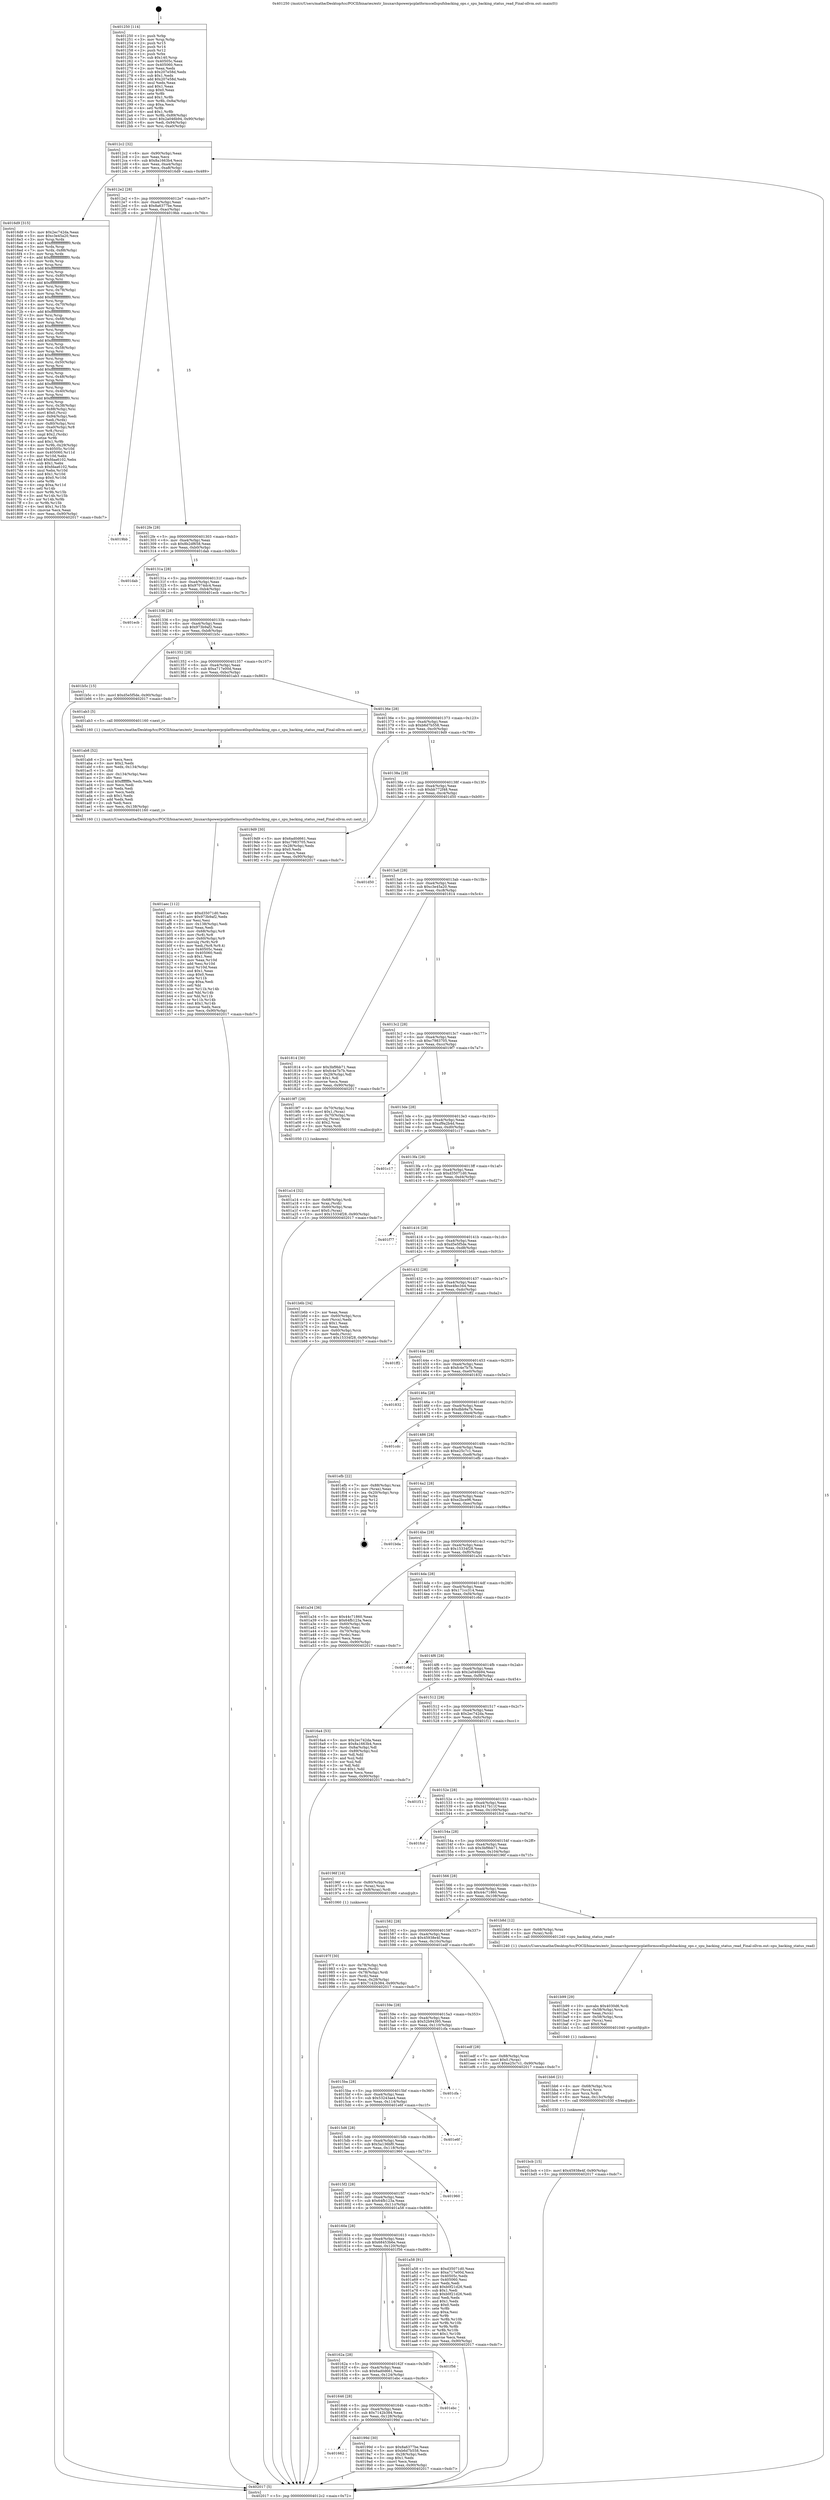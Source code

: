 digraph "0x401250" {
  label = "0x401250 (/mnt/c/Users/mathe/Desktop/tcc/POCII/binaries/extr_linuxarchpowerpcplatformscellspufsbacking_ops.c_spu_backing_status_read_Final-ollvm.out::main(0))"
  labelloc = "t"
  node[shape=record]

  Entry [label="",width=0.3,height=0.3,shape=circle,fillcolor=black,style=filled]
  "0x4012c2" [label="{
     0x4012c2 [32]\l
     | [instrs]\l
     &nbsp;&nbsp;0x4012c2 \<+6\>: mov -0x90(%rbp),%eax\l
     &nbsp;&nbsp;0x4012c8 \<+2\>: mov %eax,%ecx\l
     &nbsp;&nbsp;0x4012ca \<+6\>: sub $0x8a1663b4,%ecx\l
     &nbsp;&nbsp;0x4012d0 \<+6\>: mov %eax,-0xa4(%rbp)\l
     &nbsp;&nbsp;0x4012d6 \<+6\>: mov %ecx,-0xa8(%rbp)\l
     &nbsp;&nbsp;0x4012dc \<+6\>: je 00000000004016d9 \<main+0x489\>\l
  }"]
  "0x4016d9" [label="{
     0x4016d9 [315]\l
     | [instrs]\l
     &nbsp;&nbsp;0x4016d9 \<+5\>: mov $0x2ec742da,%eax\l
     &nbsp;&nbsp;0x4016de \<+5\>: mov $0xc3e45a20,%ecx\l
     &nbsp;&nbsp;0x4016e3 \<+3\>: mov %rsp,%rdx\l
     &nbsp;&nbsp;0x4016e6 \<+4\>: add $0xfffffffffffffff0,%rdx\l
     &nbsp;&nbsp;0x4016ea \<+3\>: mov %rdx,%rsp\l
     &nbsp;&nbsp;0x4016ed \<+7\>: mov %rdx,-0x88(%rbp)\l
     &nbsp;&nbsp;0x4016f4 \<+3\>: mov %rsp,%rdx\l
     &nbsp;&nbsp;0x4016f7 \<+4\>: add $0xfffffffffffffff0,%rdx\l
     &nbsp;&nbsp;0x4016fb \<+3\>: mov %rdx,%rsp\l
     &nbsp;&nbsp;0x4016fe \<+3\>: mov %rsp,%rsi\l
     &nbsp;&nbsp;0x401701 \<+4\>: add $0xfffffffffffffff0,%rsi\l
     &nbsp;&nbsp;0x401705 \<+3\>: mov %rsi,%rsp\l
     &nbsp;&nbsp;0x401708 \<+4\>: mov %rsi,-0x80(%rbp)\l
     &nbsp;&nbsp;0x40170c \<+3\>: mov %rsp,%rsi\l
     &nbsp;&nbsp;0x40170f \<+4\>: add $0xfffffffffffffff0,%rsi\l
     &nbsp;&nbsp;0x401713 \<+3\>: mov %rsi,%rsp\l
     &nbsp;&nbsp;0x401716 \<+4\>: mov %rsi,-0x78(%rbp)\l
     &nbsp;&nbsp;0x40171a \<+3\>: mov %rsp,%rsi\l
     &nbsp;&nbsp;0x40171d \<+4\>: add $0xfffffffffffffff0,%rsi\l
     &nbsp;&nbsp;0x401721 \<+3\>: mov %rsi,%rsp\l
     &nbsp;&nbsp;0x401724 \<+4\>: mov %rsi,-0x70(%rbp)\l
     &nbsp;&nbsp;0x401728 \<+3\>: mov %rsp,%rsi\l
     &nbsp;&nbsp;0x40172b \<+4\>: add $0xfffffffffffffff0,%rsi\l
     &nbsp;&nbsp;0x40172f \<+3\>: mov %rsi,%rsp\l
     &nbsp;&nbsp;0x401732 \<+4\>: mov %rsi,-0x68(%rbp)\l
     &nbsp;&nbsp;0x401736 \<+3\>: mov %rsp,%rsi\l
     &nbsp;&nbsp;0x401739 \<+4\>: add $0xfffffffffffffff0,%rsi\l
     &nbsp;&nbsp;0x40173d \<+3\>: mov %rsi,%rsp\l
     &nbsp;&nbsp;0x401740 \<+4\>: mov %rsi,-0x60(%rbp)\l
     &nbsp;&nbsp;0x401744 \<+3\>: mov %rsp,%rsi\l
     &nbsp;&nbsp;0x401747 \<+4\>: add $0xfffffffffffffff0,%rsi\l
     &nbsp;&nbsp;0x40174b \<+3\>: mov %rsi,%rsp\l
     &nbsp;&nbsp;0x40174e \<+4\>: mov %rsi,-0x58(%rbp)\l
     &nbsp;&nbsp;0x401752 \<+3\>: mov %rsp,%rsi\l
     &nbsp;&nbsp;0x401755 \<+4\>: add $0xfffffffffffffff0,%rsi\l
     &nbsp;&nbsp;0x401759 \<+3\>: mov %rsi,%rsp\l
     &nbsp;&nbsp;0x40175c \<+4\>: mov %rsi,-0x50(%rbp)\l
     &nbsp;&nbsp;0x401760 \<+3\>: mov %rsp,%rsi\l
     &nbsp;&nbsp;0x401763 \<+4\>: add $0xfffffffffffffff0,%rsi\l
     &nbsp;&nbsp;0x401767 \<+3\>: mov %rsi,%rsp\l
     &nbsp;&nbsp;0x40176a \<+4\>: mov %rsi,-0x48(%rbp)\l
     &nbsp;&nbsp;0x40176e \<+3\>: mov %rsp,%rsi\l
     &nbsp;&nbsp;0x401771 \<+4\>: add $0xfffffffffffffff0,%rsi\l
     &nbsp;&nbsp;0x401775 \<+3\>: mov %rsi,%rsp\l
     &nbsp;&nbsp;0x401778 \<+4\>: mov %rsi,-0x40(%rbp)\l
     &nbsp;&nbsp;0x40177c \<+3\>: mov %rsp,%rsi\l
     &nbsp;&nbsp;0x40177f \<+4\>: add $0xfffffffffffffff0,%rsi\l
     &nbsp;&nbsp;0x401783 \<+3\>: mov %rsi,%rsp\l
     &nbsp;&nbsp;0x401786 \<+4\>: mov %rsi,-0x38(%rbp)\l
     &nbsp;&nbsp;0x40178a \<+7\>: mov -0x88(%rbp),%rsi\l
     &nbsp;&nbsp;0x401791 \<+6\>: movl $0x0,(%rsi)\l
     &nbsp;&nbsp;0x401797 \<+6\>: mov -0x94(%rbp),%edi\l
     &nbsp;&nbsp;0x40179d \<+2\>: mov %edi,(%rdx)\l
     &nbsp;&nbsp;0x40179f \<+4\>: mov -0x80(%rbp),%rsi\l
     &nbsp;&nbsp;0x4017a3 \<+7\>: mov -0xa0(%rbp),%r8\l
     &nbsp;&nbsp;0x4017aa \<+3\>: mov %r8,(%rsi)\l
     &nbsp;&nbsp;0x4017ad \<+3\>: cmpl $0x2,(%rdx)\l
     &nbsp;&nbsp;0x4017b0 \<+4\>: setne %r9b\l
     &nbsp;&nbsp;0x4017b4 \<+4\>: and $0x1,%r9b\l
     &nbsp;&nbsp;0x4017b8 \<+4\>: mov %r9b,-0x29(%rbp)\l
     &nbsp;&nbsp;0x4017bc \<+8\>: mov 0x40505c,%r10d\l
     &nbsp;&nbsp;0x4017c4 \<+8\>: mov 0x405060,%r11d\l
     &nbsp;&nbsp;0x4017cc \<+3\>: mov %r10d,%ebx\l
     &nbsp;&nbsp;0x4017cf \<+6\>: add $0xfdaa6102,%ebx\l
     &nbsp;&nbsp;0x4017d5 \<+3\>: sub $0x1,%ebx\l
     &nbsp;&nbsp;0x4017d8 \<+6\>: sub $0xfdaa6102,%ebx\l
     &nbsp;&nbsp;0x4017de \<+4\>: imul %ebx,%r10d\l
     &nbsp;&nbsp;0x4017e2 \<+4\>: and $0x1,%r10d\l
     &nbsp;&nbsp;0x4017e6 \<+4\>: cmp $0x0,%r10d\l
     &nbsp;&nbsp;0x4017ea \<+4\>: sete %r9b\l
     &nbsp;&nbsp;0x4017ee \<+4\>: cmp $0xa,%r11d\l
     &nbsp;&nbsp;0x4017f2 \<+4\>: setl %r14b\l
     &nbsp;&nbsp;0x4017f6 \<+3\>: mov %r9b,%r15b\l
     &nbsp;&nbsp;0x4017f9 \<+3\>: and %r14b,%r15b\l
     &nbsp;&nbsp;0x4017fc \<+3\>: xor %r14b,%r9b\l
     &nbsp;&nbsp;0x4017ff \<+3\>: or %r9b,%r15b\l
     &nbsp;&nbsp;0x401802 \<+4\>: test $0x1,%r15b\l
     &nbsp;&nbsp;0x401806 \<+3\>: cmovne %ecx,%eax\l
     &nbsp;&nbsp;0x401809 \<+6\>: mov %eax,-0x90(%rbp)\l
     &nbsp;&nbsp;0x40180f \<+5\>: jmp 0000000000402017 \<main+0xdc7\>\l
  }"]
  "0x4012e2" [label="{
     0x4012e2 [28]\l
     | [instrs]\l
     &nbsp;&nbsp;0x4012e2 \<+5\>: jmp 00000000004012e7 \<main+0x97\>\l
     &nbsp;&nbsp;0x4012e7 \<+6\>: mov -0xa4(%rbp),%eax\l
     &nbsp;&nbsp;0x4012ed \<+5\>: sub $0x8a6377be,%eax\l
     &nbsp;&nbsp;0x4012f2 \<+6\>: mov %eax,-0xac(%rbp)\l
     &nbsp;&nbsp;0x4012f8 \<+6\>: je 00000000004019bb \<main+0x76b\>\l
  }"]
  Exit [label="",width=0.3,height=0.3,shape=circle,fillcolor=black,style=filled,peripheries=2]
  "0x4019bb" [label="{
     0x4019bb\l
  }", style=dashed]
  "0x4012fe" [label="{
     0x4012fe [28]\l
     | [instrs]\l
     &nbsp;&nbsp;0x4012fe \<+5\>: jmp 0000000000401303 \<main+0xb3\>\l
     &nbsp;&nbsp;0x401303 \<+6\>: mov -0xa4(%rbp),%eax\l
     &nbsp;&nbsp;0x401309 \<+5\>: sub $0x8b2df658,%eax\l
     &nbsp;&nbsp;0x40130e \<+6\>: mov %eax,-0xb0(%rbp)\l
     &nbsp;&nbsp;0x401314 \<+6\>: je 0000000000401dab \<main+0xb5b\>\l
  }"]
  "0x401bcb" [label="{
     0x401bcb [15]\l
     | [instrs]\l
     &nbsp;&nbsp;0x401bcb \<+10\>: movl $0x45938e4f,-0x90(%rbp)\l
     &nbsp;&nbsp;0x401bd5 \<+5\>: jmp 0000000000402017 \<main+0xdc7\>\l
  }"]
  "0x401dab" [label="{
     0x401dab\l
  }", style=dashed]
  "0x40131a" [label="{
     0x40131a [28]\l
     | [instrs]\l
     &nbsp;&nbsp;0x40131a \<+5\>: jmp 000000000040131f \<main+0xcf\>\l
     &nbsp;&nbsp;0x40131f \<+6\>: mov -0xa4(%rbp),%eax\l
     &nbsp;&nbsp;0x401325 \<+5\>: sub $0x97074dc4,%eax\l
     &nbsp;&nbsp;0x40132a \<+6\>: mov %eax,-0xb4(%rbp)\l
     &nbsp;&nbsp;0x401330 \<+6\>: je 0000000000401ecb \<main+0xc7b\>\l
  }"]
  "0x401bb6" [label="{
     0x401bb6 [21]\l
     | [instrs]\l
     &nbsp;&nbsp;0x401bb6 \<+4\>: mov -0x68(%rbp),%rcx\l
     &nbsp;&nbsp;0x401bba \<+3\>: mov (%rcx),%rcx\l
     &nbsp;&nbsp;0x401bbd \<+3\>: mov %rcx,%rdi\l
     &nbsp;&nbsp;0x401bc0 \<+6\>: mov %eax,-0x13c(%rbp)\l
     &nbsp;&nbsp;0x401bc6 \<+5\>: call 0000000000401030 \<free@plt\>\l
     | [calls]\l
     &nbsp;&nbsp;0x401030 \{1\} (unknown)\l
  }"]
  "0x401ecb" [label="{
     0x401ecb\l
  }", style=dashed]
  "0x401336" [label="{
     0x401336 [28]\l
     | [instrs]\l
     &nbsp;&nbsp;0x401336 \<+5\>: jmp 000000000040133b \<main+0xeb\>\l
     &nbsp;&nbsp;0x40133b \<+6\>: mov -0xa4(%rbp),%eax\l
     &nbsp;&nbsp;0x401341 \<+5\>: sub $0x973b9af2,%eax\l
     &nbsp;&nbsp;0x401346 \<+6\>: mov %eax,-0xb8(%rbp)\l
     &nbsp;&nbsp;0x40134c \<+6\>: je 0000000000401b5c \<main+0x90c\>\l
  }"]
  "0x401b99" [label="{
     0x401b99 [29]\l
     | [instrs]\l
     &nbsp;&nbsp;0x401b99 \<+10\>: movabs $0x4030d6,%rdi\l
     &nbsp;&nbsp;0x401ba3 \<+4\>: mov -0x58(%rbp),%rcx\l
     &nbsp;&nbsp;0x401ba7 \<+2\>: mov %eax,(%rcx)\l
     &nbsp;&nbsp;0x401ba9 \<+4\>: mov -0x58(%rbp),%rcx\l
     &nbsp;&nbsp;0x401bad \<+2\>: mov (%rcx),%esi\l
     &nbsp;&nbsp;0x401baf \<+2\>: mov $0x0,%al\l
     &nbsp;&nbsp;0x401bb1 \<+5\>: call 0000000000401040 \<printf@plt\>\l
     | [calls]\l
     &nbsp;&nbsp;0x401040 \{1\} (unknown)\l
  }"]
  "0x401b5c" [label="{
     0x401b5c [15]\l
     | [instrs]\l
     &nbsp;&nbsp;0x401b5c \<+10\>: movl $0xd5e5f5de,-0x90(%rbp)\l
     &nbsp;&nbsp;0x401b66 \<+5\>: jmp 0000000000402017 \<main+0xdc7\>\l
  }"]
  "0x401352" [label="{
     0x401352 [28]\l
     | [instrs]\l
     &nbsp;&nbsp;0x401352 \<+5\>: jmp 0000000000401357 \<main+0x107\>\l
     &nbsp;&nbsp;0x401357 \<+6\>: mov -0xa4(%rbp),%eax\l
     &nbsp;&nbsp;0x40135d \<+5\>: sub $0xa717e00d,%eax\l
     &nbsp;&nbsp;0x401362 \<+6\>: mov %eax,-0xbc(%rbp)\l
     &nbsp;&nbsp;0x401368 \<+6\>: je 0000000000401ab3 \<main+0x863\>\l
  }"]
  "0x401aec" [label="{
     0x401aec [112]\l
     | [instrs]\l
     &nbsp;&nbsp;0x401aec \<+5\>: mov $0xd35071d0,%ecx\l
     &nbsp;&nbsp;0x401af1 \<+5\>: mov $0x973b9af2,%edx\l
     &nbsp;&nbsp;0x401af6 \<+2\>: xor %esi,%esi\l
     &nbsp;&nbsp;0x401af8 \<+6\>: mov -0x138(%rbp),%edi\l
     &nbsp;&nbsp;0x401afe \<+3\>: imul %eax,%edi\l
     &nbsp;&nbsp;0x401b01 \<+4\>: mov -0x68(%rbp),%r8\l
     &nbsp;&nbsp;0x401b05 \<+3\>: mov (%r8),%r8\l
     &nbsp;&nbsp;0x401b08 \<+4\>: mov -0x60(%rbp),%r9\l
     &nbsp;&nbsp;0x401b0c \<+3\>: movslq (%r9),%r9\l
     &nbsp;&nbsp;0x401b0f \<+4\>: mov %edi,(%r8,%r9,4)\l
     &nbsp;&nbsp;0x401b13 \<+7\>: mov 0x40505c,%eax\l
     &nbsp;&nbsp;0x401b1a \<+7\>: mov 0x405060,%edi\l
     &nbsp;&nbsp;0x401b21 \<+3\>: sub $0x1,%esi\l
     &nbsp;&nbsp;0x401b24 \<+3\>: mov %eax,%r10d\l
     &nbsp;&nbsp;0x401b27 \<+3\>: add %esi,%r10d\l
     &nbsp;&nbsp;0x401b2a \<+4\>: imul %r10d,%eax\l
     &nbsp;&nbsp;0x401b2e \<+3\>: and $0x1,%eax\l
     &nbsp;&nbsp;0x401b31 \<+3\>: cmp $0x0,%eax\l
     &nbsp;&nbsp;0x401b34 \<+4\>: sete %r11b\l
     &nbsp;&nbsp;0x401b38 \<+3\>: cmp $0xa,%edi\l
     &nbsp;&nbsp;0x401b3b \<+3\>: setl %bl\l
     &nbsp;&nbsp;0x401b3e \<+3\>: mov %r11b,%r14b\l
     &nbsp;&nbsp;0x401b41 \<+3\>: and %bl,%r14b\l
     &nbsp;&nbsp;0x401b44 \<+3\>: xor %bl,%r11b\l
     &nbsp;&nbsp;0x401b47 \<+3\>: or %r11b,%r14b\l
     &nbsp;&nbsp;0x401b4a \<+4\>: test $0x1,%r14b\l
     &nbsp;&nbsp;0x401b4e \<+3\>: cmovne %edx,%ecx\l
     &nbsp;&nbsp;0x401b51 \<+6\>: mov %ecx,-0x90(%rbp)\l
     &nbsp;&nbsp;0x401b57 \<+5\>: jmp 0000000000402017 \<main+0xdc7\>\l
  }"]
  "0x401ab3" [label="{
     0x401ab3 [5]\l
     | [instrs]\l
     &nbsp;&nbsp;0x401ab3 \<+5\>: call 0000000000401160 \<next_i\>\l
     | [calls]\l
     &nbsp;&nbsp;0x401160 \{1\} (/mnt/c/Users/mathe/Desktop/tcc/POCII/binaries/extr_linuxarchpowerpcplatformscellspufsbacking_ops.c_spu_backing_status_read_Final-ollvm.out::next_i)\l
  }"]
  "0x40136e" [label="{
     0x40136e [28]\l
     | [instrs]\l
     &nbsp;&nbsp;0x40136e \<+5\>: jmp 0000000000401373 \<main+0x123\>\l
     &nbsp;&nbsp;0x401373 \<+6\>: mov -0xa4(%rbp),%eax\l
     &nbsp;&nbsp;0x401379 \<+5\>: sub $0xb6d7b558,%eax\l
     &nbsp;&nbsp;0x40137e \<+6\>: mov %eax,-0xc0(%rbp)\l
     &nbsp;&nbsp;0x401384 \<+6\>: je 00000000004019d9 \<main+0x789\>\l
  }"]
  "0x401ab8" [label="{
     0x401ab8 [52]\l
     | [instrs]\l
     &nbsp;&nbsp;0x401ab8 \<+2\>: xor %ecx,%ecx\l
     &nbsp;&nbsp;0x401aba \<+5\>: mov $0x2,%edx\l
     &nbsp;&nbsp;0x401abf \<+6\>: mov %edx,-0x134(%rbp)\l
     &nbsp;&nbsp;0x401ac5 \<+1\>: cltd\l
     &nbsp;&nbsp;0x401ac6 \<+6\>: mov -0x134(%rbp),%esi\l
     &nbsp;&nbsp;0x401acc \<+2\>: idiv %esi\l
     &nbsp;&nbsp;0x401ace \<+6\>: imul $0xfffffffe,%edx,%edx\l
     &nbsp;&nbsp;0x401ad4 \<+2\>: mov %ecx,%edi\l
     &nbsp;&nbsp;0x401ad6 \<+2\>: sub %edx,%edi\l
     &nbsp;&nbsp;0x401ad8 \<+2\>: mov %ecx,%edx\l
     &nbsp;&nbsp;0x401ada \<+3\>: sub $0x1,%edx\l
     &nbsp;&nbsp;0x401add \<+2\>: add %edx,%edi\l
     &nbsp;&nbsp;0x401adf \<+2\>: sub %edi,%ecx\l
     &nbsp;&nbsp;0x401ae1 \<+6\>: mov %ecx,-0x138(%rbp)\l
     &nbsp;&nbsp;0x401ae7 \<+5\>: call 0000000000401160 \<next_i\>\l
     | [calls]\l
     &nbsp;&nbsp;0x401160 \{1\} (/mnt/c/Users/mathe/Desktop/tcc/POCII/binaries/extr_linuxarchpowerpcplatformscellspufsbacking_ops.c_spu_backing_status_read_Final-ollvm.out::next_i)\l
  }"]
  "0x4019d9" [label="{
     0x4019d9 [30]\l
     | [instrs]\l
     &nbsp;&nbsp;0x4019d9 \<+5\>: mov $0x6ad0d661,%eax\l
     &nbsp;&nbsp;0x4019de \<+5\>: mov $0xc7983705,%ecx\l
     &nbsp;&nbsp;0x4019e3 \<+3\>: mov -0x28(%rbp),%edx\l
     &nbsp;&nbsp;0x4019e6 \<+3\>: cmp $0x0,%edx\l
     &nbsp;&nbsp;0x4019e9 \<+3\>: cmove %ecx,%eax\l
     &nbsp;&nbsp;0x4019ec \<+6\>: mov %eax,-0x90(%rbp)\l
     &nbsp;&nbsp;0x4019f2 \<+5\>: jmp 0000000000402017 \<main+0xdc7\>\l
  }"]
  "0x40138a" [label="{
     0x40138a [28]\l
     | [instrs]\l
     &nbsp;&nbsp;0x40138a \<+5\>: jmp 000000000040138f \<main+0x13f\>\l
     &nbsp;&nbsp;0x40138f \<+6\>: mov -0xa4(%rbp),%eax\l
     &nbsp;&nbsp;0x401395 \<+5\>: sub $0xbb772f48,%eax\l
     &nbsp;&nbsp;0x40139a \<+6\>: mov %eax,-0xc4(%rbp)\l
     &nbsp;&nbsp;0x4013a0 \<+6\>: je 0000000000401d50 \<main+0xb00\>\l
  }"]
  "0x401a14" [label="{
     0x401a14 [32]\l
     | [instrs]\l
     &nbsp;&nbsp;0x401a14 \<+4\>: mov -0x68(%rbp),%rdi\l
     &nbsp;&nbsp;0x401a18 \<+3\>: mov %rax,(%rdi)\l
     &nbsp;&nbsp;0x401a1b \<+4\>: mov -0x60(%rbp),%rax\l
     &nbsp;&nbsp;0x401a1f \<+6\>: movl $0x0,(%rax)\l
     &nbsp;&nbsp;0x401a25 \<+10\>: movl $0x15334f28,-0x90(%rbp)\l
     &nbsp;&nbsp;0x401a2f \<+5\>: jmp 0000000000402017 \<main+0xdc7\>\l
  }"]
  "0x401d50" [label="{
     0x401d50\l
  }", style=dashed]
  "0x4013a6" [label="{
     0x4013a6 [28]\l
     | [instrs]\l
     &nbsp;&nbsp;0x4013a6 \<+5\>: jmp 00000000004013ab \<main+0x15b\>\l
     &nbsp;&nbsp;0x4013ab \<+6\>: mov -0xa4(%rbp),%eax\l
     &nbsp;&nbsp;0x4013b1 \<+5\>: sub $0xc3e45a20,%eax\l
     &nbsp;&nbsp;0x4013b6 \<+6\>: mov %eax,-0xc8(%rbp)\l
     &nbsp;&nbsp;0x4013bc \<+6\>: je 0000000000401814 \<main+0x5c4\>\l
  }"]
  "0x401662" [label="{
     0x401662\l
  }", style=dashed]
  "0x401814" [label="{
     0x401814 [30]\l
     | [instrs]\l
     &nbsp;&nbsp;0x401814 \<+5\>: mov $0x3bf9bb71,%eax\l
     &nbsp;&nbsp;0x401819 \<+5\>: mov $0xfc4e7b7b,%ecx\l
     &nbsp;&nbsp;0x40181e \<+3\>: mov -0x29(%rbp),%dl\l
     &nbsp;&nbsp;0x401821 \<+3\>: test $0x1,%dl\l
     &nbsp;&nbsp;0x401824 \<+3\>: cmovne %ecx,%eax\l
     &nbsp;&nbsp;0x401827 \<+6\>: mov %eax,-0x90(%rbp)\l
     &nbsp;&nbsp;0x40182d \<+5\>: jmp 0000000000402017 \<main+0xdc7\>\l
  }"]
  "0x4013c2" [label="{
     0x4013c2 [28]\l
     | [instrs]\l
     &nbsp;&nbsp;0x4013c2 \<+5\>: jmp 00000000004013c7 \<main+0x177\>\l
     &nbsp;&nbsp;0x4013c7 \<+6\>: mov -0xa4(%rbp),%eax\l
     &nbsp;&nbsp;0x4013cd \<+5\>: sub $0xc7983705,%eax\l
     &nbsp;&nbsp;0x4013d2 \<+6\>: mov %eax,-0xcc(%rbp)\l
     &nbsp;&nbsp;0x4013d8 \<+6\>: je 00000000004019f7 \<main+0x7a7\>\l
  }"]
  "0x40199d" [label="{
     0x40199d [30]\l
     | [instrs]\l
     &nbsp;&nbsp;0x40199d \<+5\>: mov $0x8a6377be,%eax\l
     &nbsp;&nbsp;0x4019a2 \<+5\>: mov $0xb6d7b558,%ecx\l
     &nbsp;&nbsp;0x4019a7 \<+3\>: mov -0x28(%rbp),%edx\l
     &nbsp;&nbsp;0x4019aa \<+3\>: cmp $0x1,%edx\l
     &nbsp;&nbsp;0x4019ad \<+3\>: cmovl %ecx,%eax\l
     &nbsp;&nbsp;0x4019b0 \<+6\>: mov %eax,-0x90(%rbp)\l
     &nbsp;&nbsp;0x4019b6 \<+5\>: jmp 0000000000402017 \<main+0xdc7\>\l
  }"]
  "0x4019f7" [label="{
     0x4019f7 [29]\l
     | [instrs]\l
     &nbsp;&nbsp;0x4019f7 \<+4\>: mov -0x70(%rbp),%rax\l
     &nbsp;&nbsp;0x4019fb \<+6\>: movl $0x1,(%rax)\l
     &nbsp;&nbsp;0x401a01 \<+4\>: mov -0x70(%rbp),%rax\l
     &nbsp;&nbsp;0x401a05 \<+3\>: movslq (%rax),%rax\l
     &nbsp;&nbsp;0x401a08 \<+4\>: shl $0x2,%rax\l
     &nbsp;&nbsp;0x401a0c \<+3\>: mov %rax,%rdi\l
     &nbsp;&nbsp;0x401a0f \<+5\>: call 0000000000401050 \<malloc@plt\>\l
     | [calls]\l
     &nbsp;&nbsp;0x401050 \{1\} (unknown)\l
  }"]
  "0x4013de" [label="{
     0x4013de [28]\l
     | [instrs]\l
     &nbsp;&nbsp;0x4013de \<+5\>: jmp 00000000004013e3 \<main+0x193\>\l
     &nbsp;&nbsp;0x4013e3 \<+6\>: mov -0xa4(%rbp),%eax\l
     &nbsp;&nbsp;0x4013e9 \<+5\>: sub $0xcf9a2b4d,%eax\l
     &nbsp;&nbsp;0x4013ee \<+6\>: mov %eax,-0xd0(%rbp)\l
     &nbsp;&nbsp;0x4013f4 \<+6\>: je 0000000000401c17 \<main+0x9c7\>\l
  }"]
  "0x401646" [label="{
     0x401646 [28]\l
     | [instrs]\l
     &nbsp;&nbsp;0x401646 \<+5\>: jmp 000000000040164b \<main+0x3fb\>\l
     &nbsp;&nbsp;0x40164b \<+6\>: mov -0xa4(%rbp),%eax\l
     &nbsp;&nbsp;0x401651 \<+5\>: sub $0x7142b384,%eax\l
     &nbsp;&nbsp;0x401656 \<+6\>: mov %eax,-0x128(%rbp)\l
     &nbsp;&nbsp;0x40165c \<+6\>: je 000000000040199d \<main+0x74d\>\l
  }"]
  "0x401c17" [label="{
     0x401c17\l
  }", style=dashed]
  "0x4013fa" [label="{
     0x4013fa [28]\l
     | [instrs]\l
     &nbsp;&nbsp;0x4013fa \<+5\>: jmp 00000000004013ff \<main+0x1af\>\l
     &nbsp;&nbsp;0x4013ff \<+6\>: mov -0xa4(%rbp),%eax\l
     &nbsp;&nbsp;0x401405 \<+5\>: sub $0xd35071d0,%eax\l
     &nbsp;&nbsp;0x40140a \<+6\>: mov %eax,-0xd4(%rbp)\l
     &nbsp;&nbsp;0x401410 \<+6\>: je 0000000000401f77 \<main+0xd27\>\l
  }"]
  "0x401ebc" [label="{
     0x401ebc\l
  }", style=dashed]
  "0x401f77" [label="{
     0x401f77\l
  }", style=dashed]
  "0x401416" [label="{
     0x401416 [28]\l
     | [instrs]\l
     &nbsp;&nbsp;0x401416 \<+5\>: jmp 000000000040141b \<main+0x1cb\>\l
     &nbsp;&nbsp;0x40141b \<+6\>: mov -0xa4(%rbp),%eax\l
     &nbsp;&nbsp;0x401421 \<+5\>: sub $0xd5e5f5de,%eax\l
     &nbsp;&nbsp;0x401426 \<+6\>: mov %eax,-0xd8(%rbp)\l
     &nbsp;&nbsp;0x40142c \<+6\>: je 0000000000401b6b \<main+0x91b\>\l
  }"]
  "0x40162a" [label="{
     0x40162a [28]\l
     | [instrs]\l
     &nbsp;&nbsp;0x40162a \<+5\>: jmp 000000000040162f \<main+0x3df\>\l
     &nbsp;&nbsp;0x40162f \<+6\>: mov -0xa4(%rbp),%eax\l
     &nbsp;&nbsp;0x401635 \<+5\>: sub $0x6ad0d661,%eax\l
     &nbsp;&nbsp;0x40163a \<+6\>: mov %eax,-0x124(%rbp)\l
     &nbsp;&nbsp;0x401640 \<+6\>: je 0000000000401ebc \<main+0xc6c\>\l
  }"]
  "0x401b6b" [label="{
     0x401b6b [34]\l
     | [instrs]\l
     &nbsp;&nbsp;0x401b6b \<+2\>: xor %eax,%eax\l
     &nbsp;&nbsp;0x401b6d \<+4\>: mov -0x60(%rbp),%rcx\l
     &nbsp;&nbsp;0x401b71 \<+2\>: mov (%rcx),%edx\l
     &nbsp;&nbsp;0x401b73 \<+3\>: sub $0x1,%eax\l
     &nbsp;&nbsp;0x401b76 \<+2\>: sub %eax,%edx\l
     &nbsp;&nbsp;0x401b78 \<+4\>: mov -0x60(%rbp),%rcx\l
     &nbsp;&nbsp;0x401b7c \<+2\>: mov %edx,(%rcx)\l
     &nbsp;&nbsp;0x401b7e \<+10\>: movl $0x15334f28,-0x90(%rbp)\l
     &nbsp;&nbsp;0x401b88 \<+5\>: jmp 0000000000402017 \<main+0xdc7\>\l
  }"]
  "0x401432" [label="{
     0x401432 [28]\l
     | [instrs]\l
     &nbsp;&nbsp;0x401432 \<+5\>: jmp 0000000000401437 \<main+0x1e7\>\l
     &nbsp;&nbsp;0x401437 \<+6\>: mov -0xa4(%rbp),%eax\l
     &nbsp;&nbsp;0x40143d \<+5\>: sub $0xe4fec344,%eax\l
     &nbsp;&nbsp;0x401442 \<+6\>: mov %eax,-0xdc(%rbp)\l
     &nbsp;&nbsp;0x401448 \<+6\>: je 0000000000401ff2 \<main+0xda2\>\l
  }"]
  "0x401f56" [label="{
     0x401f56\l
  }", style=dashed]
  "0x401ff2" [label="{
     0x401ff2\l
  }", style=dashed]
  "0x40144e" [label="{
     0x40144e [28]\l
     | [instrs]\l
     &nbsp;&nbsp;0x40144e \<+5\>: jmp 0000000000401453 \<main+0x203\>\l
     &nbsp;&nbsp;0x401453 \<+6\>: mov -0xa4(%rbp),%eax\l
     &nbsp;&nbsp;0x401459 \<+5\>: sub $0xfc4e7b7b,%eax\l
     &nbsp;&nbsp;0x40145e \<+6\>: mov %eax,-0xe0(%rbp)\l
     &nbsp;&nbsp;0x401464 \<+6\>: je 0000000000401832 \<main+0x5e2\>\l
  }"]
  "0x40160e" [label="{
     0x40160e [28]\l
     | [instrs]\l
     &nbsp;&nbsp;0x40160e \<+5\>: jmp 0000000000401613 \<main+0x3c3\>\l
     &nbsp;&nbsp;0x401613 \<+6\>: mov -0xa4(%rbp),%eax\l
     &nbsp;&nbsp;0x401619 \<+5\>: sub $0x68453b6e,%eax\l
     &nbsp;&nbsp;0x40161e \<+6\>: mov %eax,-0x120(%rbp)\l
     &nbsp;&nbsp;0x401624 \<+6\>: je 0000000000401f56 \<main+0xd06\>\l
  }"]
  "0x401832" [label="{
     0x401832\l
  }", style=dashed]
  "0x40146a" [label="{
     0x40146a [28]\l
     | [instrs]\l
     &nbsp;&nbsp;0x40146a \<+5\>: jmp 000000000040146f \<main+0x21f\>\l
     &nbsp;&nbsp;0x40146f \<+6\>: mov -0xa4(%rbp),%eax\l
     &nbsp;&nbsp;0x401475 \<+5\>: sub $0xdbb9a7b,%eax\l
     &nbsp;&nbsp;0x40147a \<+6\>: mov %eax,-0xe4(%rbp)\l
     &nbsp;&nbsp;0x401480 \<+6\>: je 0000000000401cdc \<main+0xa8c\>\l
  }"]
  "0x401a58" [label="{
     0x401a58 [91]\l
     | [instrs]\l
     &nbsp;&nbsp;0x401a58 \<+5\>: mov $0xd35071d0,%eax\l
     &nbsp;&nbsp;0x401a5d \<+5\>: mov $0xa717e00d,%ecx\l
     &nbsp;&nbsp;0x401a62 \<+7\>: mov 0x40505c,%edx\l
     &nbsp;&nbsp;0x401a69 \<+7\>: mov 0x405060,%esi\l
     &nbsp;&nbsp;0x401a70 \<+2\>: mov %edx,%edi\l
     &nbsp;&nbsp;0x401a72 \<+6\>: add $0xb0f21d26,%edi\l
     &nbsp;&nbsp;0x401a78 \<+3\>: sub $0x1,%edi\l
     &nbsp;&nbsp;0x401a7b \<+6\>: sub $0xb0f21d26,%edi\l
     &nbsp;&nbsp;0x401a81 \<+3\>: imul %edi,%edx\l
     &nbsp;&nbsp;0x401a84 \<+3\>: and $0x1,%edx\l
     &nbsp;&nbsp;0x401a87 \<+3\>: cmp $0x0,%edx\l
     &nbsp;&nbsp;0x401a8a \<+4\>: sete %r8b\l
     &nbsp;&nbsp;0x401a8e \<+3\>: cmp $0xa,%esi\l
     &nbsp;&nbsp;0x401a91 \<+4\>: setl %r9b\l
     &nbsp;&nbsp;0x401a95 \<+3\>: mov %r8b,%r10b\l
     &nbsp;&nbsp;0x401a98 \<+3\>: and %r9b,%r10b\l
     &nbsp;&nbsp;0x401a9b \<+3\>: xor %r9b,%r8b\l
     &nbsp;&nbsp;0x401a9e \<+3\>: or %r8b,%r10b\l
     &nbsp;&nbsp;0x401aa1 \<+4\>: test $0x1,%r10b\l
     &nbsp;&nbsp;0x401aa5 \<+3\>: cmovne %ecx,%eax\l
     &nbsp;&nbsp;0x401aa8 \<+6\>: mov %eax,-0x90(%rbp)\l
     &nbsp;&nbsp;0x401aae \<+5\>: jmp 0000000000402017 \<main+0xdc7\>\l
  }"]
  "0x401cdc" [label="{
     0x401cdc\l
  }", style=dashed]
  "0x401486" [label="{
     0x401486 [28]\l
     | [instrs]\l
     &nbsp;&nbsp;0x401486 \<+5\>: jmp 000000000040148b \<main+0x23b\>\l
     &nbsp;&nbsp;0x40148b \<+6\>: mov -0xa4(%rbp),%eax\l
     &nbsp;&nbsp;0x401491 \<+5\>: sub $0xe25c7c1,%eax\l
     &nbsp;&nbsp;0x401496 \<+6\>: mov %eax,-0xe8(%rbp)\l
     &nbsp;&nbsp;0x40149c \<+6\>: je 0000000000401efb \<main+0xcab\>\l
  }"]
  "0x4015f2" [label="{
     0x4015f2 [28]\l
     | [instrs]\l
     &nbsp;&nbsp;0x4015f2 \<+5\>: jmp 00000000004015f7 \<main+0x3a7\>\l
     &nbsp;&nbsp;0x4015f7 \<+6\>: mov -0xa4(%rbp),%eax\l
     &nbsp;&nbsp;0x4015fd \<+5\>: sub $0x64fb123a,%eax\l
     &nbsp;&nbsp;0x401602 \<+6\>: mov %eax,-0x11c(%rbp)\l
     &nbsp;&nbsp;0x401608 \<+6\>: je 0000000000401a58 \<main+0x808\>\l
  }"]
  "0x401efb" [label="{
     0x401efb [22]\l
     | [instrs]\l
     &nbsp;&nbsp;0x401efb \<+7\>: mov -0x88(%rbp),%rax\l
     &nbsp;&nbsp;0x401f02 \<+2\>: mov (%rax),%eax\l
     &nbsp;&nbsp;0x401f04 \<+4\>: lea -0x20(%rbp),%rsp\l
     &nbsp;&nbsp;0x401f08 \<+1\>: pop %rbx\l
     &nbsp;&nbsp;0x401f09 \<+2\>: pop %r12\l
     &nbsp;&nbsp;0x401f0b \<+2\>: pop %r14\l
     &nbsp;&nbsp;0x401f0d \<+2\>: pop %r15\l
     &nbsp;&nbsp;0x401f0f \<+1\>: pop %rbp\l
     &nbsp;&nbsp;0x401f10 \<+1\>: ret\l
  }"]
  "0x4014a2" [label="{
     0x4014a2 [28]\l
     | [instrs]\l
     &nbsp;&nbsp;0x4014a2 \<+5\>: jmp 00000000004014a7 \<main+0x257\>\l
     &nbsp;&nbsp;0x4014a7 \<+6\>: mov -0xa4(%rbp),%eax\l
     &nbsp;&nbsp;0x4014ad \<+5\>: sub $0xe2bce96,%eax\l
     &nbsp;&nbsp;0x4014b2 \<+6\>: mov %eax,-0xec(%rbp)\l
     &nbsp;&nbsp;0x4014b8 \<+6\>: je 0000000000401bda \<main+0x98a\>\l
  }"]
  "0x401960" [label="{
     0x401960\l
  }", style=dashed]
  "0x401bda" [label="{
     0x401bda\l
  }", style=dashed]
  "0x4014be" [label="{
     0x4014be [28]\l
     | [instrs]\l
     &nbsp;&nbsp;0x4014be \<+5\>: jmp 00000000004014c3 \<main+0x273\>\l
     &nbsp;&nbsp;0x4014c3 \<+6\>: mov -0xa4(%rbp),%eax\l
     &nbsp;&nbsp;0x4014c9 \<+5\>: sub $0x15334f28,%eax\l
     &nbsp;&nbsp;0x4014ce \<+6\>: mov %eax,-0xf0(%rbp)\l
     &nbsp;&nbsp;0x4014d4 \<+6\>: je 0000000000401a34 \<main+0x7e4\>\l
  }"]
  "0x4015d6" [label="{
     0x4015d6 [28]\l
     | [instrs]\l
     &nbsp;&nbsp;0x4015d6 \<+5\>: jmp 00000000004015db \<main+0x38b\>\l
     &nbsp;&nbsp;0x4015db \<+6\>: mov -0xa4(%rbp),%eax\l
     &nbsp;&nbsp;0x4015e1 \<+5\>: sub $0x5a136bf0,%eax\l
     &nbsp;&nbsp;0x4015e6 \<+6\>: mov %eax,-0x118(%rbp)\l
     &nbsp;&nbsp;0x4015ec \<+6\>: je 0000000000401960 \<main+0x710\>\l
  }"]
  "0x401a34" [label="{
     0x401a34 [36]\l
     | [instrs]\l
     &nbsp;&nbsp;0x401a34 \<+5\>: mov $0x44c71860,%eax\l
     &nbsp;&nbsp;0x401a39 \<+5\>: mov $0x64fb123a,%ecx\l
     &nbsp;&nbsp;0x401a3e \<+4\>: mov -0x60(%rbp),%rdx\l
     &nbsp;&nbsp;0x401a42 \<+2\>: mov (%rdx),%esi\l
     &nbsp;&nbsp;0x401a44 \<+4\>: mov -0x70(%rbp),%rdx\l
     &nbsp;&nbsp;0x401a48 \<+2\>: cmp (%rdx),%esi\l
     &nbsp;&nbsp;0x401a4a \<+3\>: cmovl %ecx,%eax\l
     &nbsp;&nbsp;0x401a4d \<+6\>: mov %eax,-0x90(%rbp)\l
     &nbsp;&nbsp;0x401a53 \<+5\>: jmp 0000000000402017 \<main+0xdc7\>\l
  }"]
  "0x4014da" [label="{
     0x4014da [28]\l
     | [instrs]\l
     &nbsp;&nbsp;0x4014da \<+5\>: jmp 00000000004014df \<main+0x28f\>\l
     &nbsp;&nbsp;0x4014df \<+6\>: mov -0xa4(%rbp),%eax\l
     &nbsp;&nbsp;0x4014e5 \<+5\>: sub $0x171cc314,%eax\l
     &nbsp;&nbsp;0x4014ea \<+6\>: mov %eax,-0xf4(%rbp)\l
     &nbsp;&nbsp;0x4014f0 \<+6\>: je 0000000000401c6d \<main+0xa1d\>\l
  }"]
  "0x401e6f" [label="{
     0x401e6f\l
  }", style=dashed]
  "0x401c6d" [label="{
     0x401c6d\l
  }", style=dashed]
  "0x4014f6" [label="{
     0x4014f6 [28]\l
     | [instrs]\l
     &nbsp;&nbsp;0x4014f6 \<+5\>: jmp 00000000004014fb \<main+0x2ab\>\l
     &nbsp;&nbsp;0x4014fb \<+6\>: mov -0xa4(%rbp),%eax\l
     &nbsp;&nbsp;0x401501 \<+5\>: sub $0x2a046b94,%eax\l
     &nbsp;&nbsp;0x401506 \<+6\>: mov %eax,-0xf8(%rbp)\l
     &nbsp;&nbsp;0x40150c \<+6\>: je 00000000004016a4 \<main+0x454\>\l
  }"]
  "0x4015ba" [label="{
     0x4015ba [28]\l
     | [instrs]\l
     &nbsp;&nbsp;0x4015ba \<+5\>: jmp 00000000004015bf \<main+0x36f\>\l
     &nbsp;&nbsp;0x4015bf \<+6\>: mov -0xa4(%rbp),%eax\l
     &nbsp;&nbsp;0x4015c5 \<+5\>: sub $0x53243ae4,%eax\l
     &nbsp;&nbsp;0x4015ca \<+6\>: mov %eax,-0x114(%rbp)\l
     &nbsp;&nbsp;0x4015d0 \<+6\>: je 0000000000401e6f \<main+0xc1f\>\l
  }"]
  "0x4016a4" [label="{
     0x4016a4 [53]\l
     | [instrs]\l
     &nbsp;&nbsp;0x4016a4 \<+5\>: mov $0x2ec742da,%eax\l
     &nbsp;&nbsp;0x4016a9 \<+5\>: mov $0x8a1663b4,%ecx\l
     &nbsp;&nbsp;0x4016ae \<+6\>: mov -0x8a(%rbp),%dl\l
     &nbsp;&nbsp;0x4016b4 \<+7\>: mov -0x89(%rbp),%sil\l
     &nbsp;&nbsp;0x4016bb \<+3\>: mov %dl,%dil\l
     &nbsp;&nbsp;0x4016be \<+3\>: and %sil,%dil\l
     &nbsp;&nbsp;0x4016c1 \<+3\>: xor %sil,%dl\l
     &nbsp;&nbsp;0x4016c4 \<+3\>: or %dl,%dil\l
     &nbsp;&nbsp;0x4016c7 \<+4\>: test $0x1,%dil\l
     &nbsp;&nbsp;0x4016cb \<+3\>: cmovne %ecx,%eax\l
     &nbsp;&nbsp;0x4016ce \<+6\>: mov %eax,-0x90(%rbp)\l
     &nbsp;&nbsp;0x4016d4 \<+5\>: jmp 0000000000402017 \<main+0xdc7\>\l
  }"]
  "0x401512" [label="{
     0x401512 [28]\l
     | [instrs]\l
     &nbsp;&nbsp;0x401512 \<+5\>: jmp 0000000000401517 \<main+0x2c7\>\l
     &nbsp;&nbsp;0x401517 \<+6\>: mov -0xa4(%rbp),%eax\l
     &nbsp;&nbsp;0x40151d \<+5\>: sub $0x2ec742da,%eax\l
     &nbsp;&nbsp;0x401522 \<+6\>: mov %eax,-0xfc(%rbp)\l
     &nbsp;&nbsp;0x401528 \<+6\>: je 0000000000401f11 \<main+0xcc1\>\l
  }"]
  "0x402017" [label="{
     0x402017 [5]\l
     | [instrs]\l
     &nbsp;&nbsp;0x402017 \<+5\>: jmp 00000000004012c2 \<main+0x72\>\l
  }"]
  "0x401250" [label="{
     0x401250 [114]\l
     | [instrs]\l
     &nbsp;&nbsp;0x401250 \<+1\>: push %rbp\l
     &nbsp;&nbsp;0x401251 \<+3\>: mov %rsp,%rbp\l
     &nbsp;&nbsp;0x401254 \<+2\>: push %r15\l
     &nbsp;&nbsp;0x401256 \<+2\>: push %r14\l
     &nbsp;&nbsp;0x401258 \<+2\>: push %r12\l
     &nbsp;&nbsp;0x40125a \<+1\>: push %rbx\l
     &nbsp;&nbsp;0x40125b \<+7\>: sub $0x140,%rsp\l
     &nbsp;&nbsp;0x401262 \<+7\>: mov 0x40505c,%eax\l
     &nbsp;&nbsp;0x401269 \<+7\>: mov 0x405060,%ecx\l
     &nbsp;&nbsp;0x401270 \<+2\>: mov %eax,%edx\l
     &nbsp;&nbsp;0x401272 \<+6\>: sub $0x207e58d,%edx\l
     &nbsp;&nbsp;0x401278 \<+3\>: sub $0x1,%edx\l
     &nbsp;&nbsp;0x40127b \<+6\>: add $0x207e58d,%edx\l
     &nbsp;&nbsp;0x401281 \<+3\>: imul %edx,%eax\l
     &nbsp;&nbsp;0x401284 \<+3\>: and $0x1,%eax\l
     &nbsp;&nbsp;0x401287 \<+3\>: cmp $0x0,%eax\l
     &nbsp;&nbsp;0x40128a \<+4\>: sete %r8b\l
     &nbsp;&nbsp;0x40128e \<+4\>: and $0x1,%r8b\l
     &nbsp;&nbsp;0x401292 \<+7\>: mov %r8b,-0x8a(%rbp)\l
     &nbsp;&nbsp;0x401299 \<+3\>: cmp $0xa,%ecx\l
     &nbsp;&nbsp;0x40129c \<+4\>: setl %r8b\l
     &nbsp;&nbsp;0x4012a0 \<+4\>: and $0x1,%r8b\l
     &nbsp;&nbsp;0x4012a4 \<+7\>: mov %r8b,-0x89(%rbp)\l
     &nbsp;&nbsp;0x4012ab \<+10\>: movl $0x2a046b94,-0x90(%rbp)\l
     &nbsp;&nbsp;0x4012b5 \<+6\>: mov %edi,-0x94(%rbp)\l
     &nbsp;&nbsp;0x4012bb \<+7\>: mov %rsi,-0xa0(%rbp)\l
  }"]
  "0x401cfa" [label="{
     0x401cfa\l
  }", style=dashed]
  "0x40159e" [label="{
     0x40159e [28]\l
     | [instrs]\l
     &nbsp;&nbsp;0x40159e \<+5\>: jmp 00000000004015a3 \<main+0x353\>\l
     &nbsp;&nbsp;0x4015a3 \<+6\>: mov -0xa4(%rbp),%eax\l
     &nbsp;&nbsp;0x4015a9 \<+5\>: sub $0x52b94395,%eax\l
     &nbsp;&nbsp;0x4015ae \<+6\>: mov %eax,-0x110(%rbp)\l
     &nbsp;&nbsp;0x4015b4 \<+6\>: je 0000000000401cfa \<main+0xaaa\>\l
  }"]
  "0x401f11" [label="{
     0x401f11\l
  }", style=dashed]
  "0x40152e" [label="{
     0x40152e [28]\l
     | [instrs]\l
     &nbsp;&nbsp;0x40152e \<+5\>: jmp 0000000000401533 \<main+0x2e3\>\l
     &nbsp;&nbsp;0x401533 \<+6\>: mov -0xa4(%rbp),%eax\l
     &nbsp;&nbsp;0x401539 \<+5\>: sub $0x3417b11f,%eax\l
     &nbsp;&nbsp;0x40153e \<+6\>: mov %eax,-0x100(%rbp)\l
     &nbsp;&nbsp;0x401544 \<+6\>: je 0000000000401fcd \<main+0xd7d\>\l
  }"]
  "0x401edf" [label="{
     0x401edf [28]\l
     | [instrs]\l
     &nbsp;&nbsp;0x401edf \<+7\>: mov -0x88(%rbp),%rax\l
     &nbsp;&nbsp;0x401ee6 \<+6\>: movl $0x0,(%rax)\l
     &nbsp;&nbsp;0x401eec \<+10\>: movl $0xe25c7c1,-0x90(%rbp)\l
     &nbsp;&nbsp;0x401ef6 \<+5\>: jmp 0000000000402017 \<main+0xdc7\>\l
  }"]
  "0x401fcd" [label="{
     0x401fcd\l
  }", style=dashed]
  "0x40154a" [label="{
     0x40154a [28]\l
     | [instrs]\l
     &nbsp;&nbsp;0x40154a \<+5\>: jmp 000000000040154f \<main+0x2ff\>\l
     &nbsp;&nbsp;0x40154f \<+6\>: mov -0xa4(%rbp),%eax\l
     &nbsp;&nbsp;0x401555 \<+5\>: sub $0x3bf9bb71,%eax\l
     &nbsp;&nbsp;0x40155a \<+6\>: mov %eax,-0x104(%rbp)\l
     &nbsp;&nbsp;0x401560 \<+6\>: je 000000000040196f \<main+0x71f\>\l
  }"]
  "0x401582" [label="{
     0x401582 [28]\l
     | [instrs]\l
     &nbsp;&nbsp;0x401582 \<+5\>: jmp 0000000000401587 \<main+0x337\>\l
     &nbsp;&nbsp;0x401587 \<+6\>: mov -0xa4(%rbp),%eax\l
     &nbsp;&nbsp;0x40158d \<+5\>: sub $0x45938e4f,%eax\l
     &nbsp;&nbsp;0x401592 \<+6\>: mov %eax,-0x10c(%rbp)\l
     &nbsp;&nbsp;0x401598 \<+6\>: je 0000000000401edf \<main+0xc8f\>\l
  }"]
  "0x40196f" [label="{
     0x40196f [16]\l
     | [instrs]\l
     &nbsp;&nbsp;0x40196f \<+4\>: mov -0x80(%rbp),%rax\l
     &nbsp;&nbsp;0x401973 \<+3\>: mov (%rax),%rax\l
     &nbsp;&nbsp;0x401976 \<+4\>: mov 0x8(%rax),%rdi\l
     &nbsp;&nbsp;0x40197a \<+5\>: call 0000000000401060 \<atoi@plt\>\l
     | [calls]\l
     &nbsp;&nbsp;0x401060 \{1\} (unknown)\l
  }"]
  "0x401566" [label="{
     0x401566 [28]\l
     | [instrs]\l
     &nbsp;&nbsp;0x401566 \<+5\>: jmp 000000000040156b \<main+0x31b\>\l
     &nbsp;&nbsp;0x40156b \<+6\>: mov -0xa4(%rbp),%eax\l
     &nbsp;&nbsp;0x401571 \<+5\>: sub $0x44c71860,%eax\l
     &nbsp;&nbsp;0x401576 \<+6\>: mov %eax,-0x108(%rbp)\l
     &nbsp;&nbsp;0x40157c \<+6\>: je 0000000000401b8d \<main+0x93d\>\l
  }"]
  "0x40197f" [label="{
     0x40197f [30]\l
     | [instrs]\l
     &nbsp;&nbsp;0x40197f \<+4\>: mov -0x78(%rbp),%rdi\l
     &nbsp;&nbsp;0x401983 \<+2\>: mov %eax,(%rdi)\l
     &nbsp;&nbsp;0x401985 \<+4\>: mov -0x78(%rbp),%rdi\l
     &nbsp;&nbsp;0x401989 \<+2\>: mov (%rdi),%eax\l
     &nbsp;&nbsp;0x40198b \<+3\>: mov %eax,-0x28(%rbp)\l
     &nbsp;&nbsp;0x40198e \<+10\>: movl $0x7142b384,-0x90(%rbp)\l
     &nbsp;&nbsp;0x401998 \<+5\>: jmp 0000000000402017 \<main+0xdc7\>\l
  }"]
  "0x401b8d" [label="{
     0x401b8d [12]\l
     | [instrs]\l
     &nbsp;&nbsp;0x401b8d \<+4\>: mov -0x68(%rbp),%rax\l
     &nbsp;&nbsp;0x401b91 \<+3\>: mov (%rax),%rdi\l
     &nbsp;&nbsp;0x401b94 \<+5\>: call 0000000000401240 \<spu_backing_status_read\>\l
     | [calls]\l
     &nbsp;&nbsp;0x401240 \{1\} (/mnt/c/Users/mathe/Desktop/tcc/POCII/binaries/extr_linuxarchpowerpcplatformscellspufsbacking_ops.c_spu_backing_status_read_Final-ollvm.out::spu_backing_status_read)\l
  }"]
  Entry -> "0x401250" [label=" 1"]
  "0x4012c2" -> "0x4016d9" [label=" 1"]
  "0x4012c2" -> "0x4012e2" [label=" 15"]
  "0x401efb" -> Exit [label=" 1"]
  "0x4012e2" -> "0x4019bb" [label=" 0"]
  "0x4012e2" -> "0x4012fe" [label=" 15"]
  "0x401edf" -> "0x402017" [label=" 1"]
  "0x4012fe" -> "0x401dab" [label=" 0"]
  "0x4012fe" -> "0x40131a" [label=" 15"]
  "0x401bcb" -> "0x402017" [label=" 1"]
  "0x40131a" -> "0x401ecb" [label=" 0"]
  "0x40131a" -> "0x401336" [label=" 15"]
  "0x401bb6" -> "0x401bcb" [label=" 1"]
  "0x401336" -> "0x401b5c" [label=" 1"]
  "0x401336" -> "0x401352" [label=" 14"]
  "0x401b99" -> "0x401bb6" [label=" 1"]
  "0x401352" -> "0x401ab3" [label=" 1"]
  "0x401352" -> "0x40136e" [label=" 13"]
  "0x401b8d" -> "0x401b99" [label=" 1"]
  "0x40136e" -> "0x4019d9" [label=" 1"]
  "0x40136e" -> "0x40138a" [label=" 12"]
  "0x401b6b" -> "0x402017" [label=" 1"]
  "0x40138a" -> "0x401d50" [label=" 0"]
  "0x40138a" -> "0x4013a6" [label=" 12"]
  "0x401b5c" -> "0x402017" [label=" 1"]
  "0x4013a6" -> "0x401814" [label=" 1"]
  "0x4013a6" -> "0x4013c2" [label=" 11"]
  "0x401aec" -> "0x402017" [label=" 1"]
  "0x4013c2" -> "0x4019f7" [label=" 1"]
  "0x4013c2" -> "0x4013de" [label=" 10"]
  "0x401ab8" -> "0x401aec" [label=" 1"]
  "0x4013de" -> "0x401c17" [label=" 0"]
  "0x4013de" -> "0x4013fa" [label=" 10"]
  "0x401a58" -> "0x402017" [label=" 1"]
  "0x4013fa" -> "0x401f77" [label=" 0"]
  "0x4013fa" -> "0x401416" [label=" 10"]
  "0x401a34" -> "0x402017" [label=" 2"]
  "0x401416" -> "0x401b6b" [label=" 1"]
  "0x401416" -> "0x401432" [label=" 9"]
  "0x4019f7" -> "0x401a14" [label=" 1"]
  "0x401432" -> "0x401ff2" [label=" 0"]
  "0x401432" -> "0x40144e" [label=" 9"]
  "0x4019d9" -> "0x402017" [label=" 1"]
  "0x40144e" -> "0x401832" [label=" 0"]
  "0x40144e" -> "0x40146a" [label=" 9"]
  "0x401646" -> "0x401662" [label=" 0"]
  "0x40146a" -> "0x401cdc" [label=" 0"]
  "0x40146a" -> "0x401486" [label=" 9"]
  "0x401646" -> "0x40199d" [label=" 1"]
  "0x401486" -> "0x401efb" [label=" 1"]
  "0x401486" -> "0x4014a2" [label=" 8"]
  "0x40162a" -> "0x401646" [label=" 1"]
  "0x4014a2" -> "0x401bda" [label=" 0"]
  "0x4014a2" -> "0x4014be" [label=" 8"]
  "0x40162a" -> "0x401ebc" [label=" 0"]
  "0x4014be" -> "0x401a34" [label=" 2"]
  "0x4014be" -> "0x4014da" [label=" 6"]
  "0x40160e" -> "0x40162a" [label=" 1"]
  "0x4014da" -> "0x401c6d" [label=" 0"]
  "0x4014da" -> "0x4014f6" [label=" 6"]
  "0x40160e" -> "0x401f56" [label=" 0"]
  "0x4014f6" -> "0x4016a4" [label=" 1"]
  "0x4014f6" -> "0x401512" [label=" 5"]
  "0x4016a4" -> "0x402017" [label=" 1"]
  "0x401250" -> "0x4012c2" [label=" 1"]
  "0x402017" -> "0x4012c2" [label=" 15"]
  "0x4015f2" -> "0x40160e" [label=" 1"]
  "0x4016d9" -> "0x402017" [label=" 1"]
  "0x401814" -> "0x402017" [label=" 1"]
  "0x4015f2" -> "0x401a58" [label=" 1"]
  "0x401512" -> "0x401f11" [label=" 0"]
  "0x401512" -> "0x40152e" [label=" 5"]
  "0x4015d6" -> "0x4015f2" [label=" 2"]
  "0x40152e" -> "0x401fcd" [label=" 0"]
  "0x40152e" -> "0x40154a" [label=" 5"]
  "0x4015d6" -> "0x401960" [label=" 0"]
  "0x40154a" -> "0x40196f" [label=" 1"]
  "0x40154a" -> "0x401566" [label=" 4"]
  "0x40196f" -> "0x40197f" [label=" 1"]
  "0x40197f" -> "0x402017" [label=" 1"]
  "0x4015ba" -> "0x4015d6" [label=" 2"]
  "0x401566" -> "0x401b8d" [label=" 1"]
  "0x401566" -> "0x401582" [label=" 3"]
  "0x401a14" -> "0x402017" [label=" 1"]
  "0x401582" -> "0x401edf" [label=" 1"]
  "0x401582" -> "0x40159e" [label=" 2"]
  "0x401ab3" -> "0x401ab8" [label=" 1"]
  "0x40159e" -> "0x401cfa" [label=" 0"]
  "0x40159e" -> "0x4015ba" [label=" 2"]
  "0x40199d" -> "0x402017" [label=" 1"]
  "0x4015ba" -> "0x401e6f" [label=" 0"]
}
